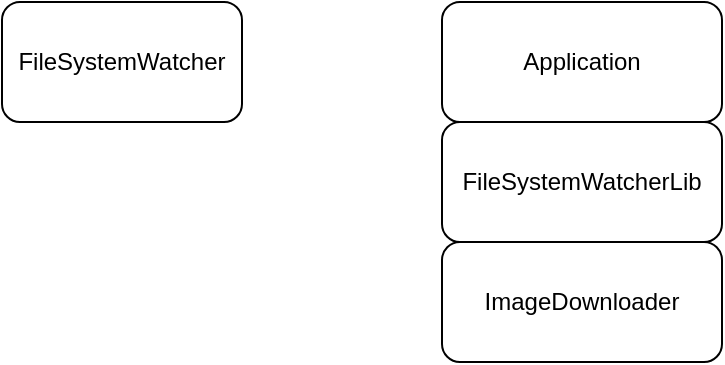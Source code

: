 <mxfile version="20.3.0" type="device" pages="3"><diagram id="p6vcrXfOyQFzQoRtWodr" name="Libs"><mxGraphModel dx="1315" dy="695" grid="1" gridSize="10" guides="1" tooltips="1" connect="1" arrows="1" fold="1" page="1" pageScale="1" pageWidth="1100" pageHeight="850" math="0" shadow="0"><root><mxCell id="0"/><mxCell id="1" parent="0"/><mxCell id="zNIqYTq_xNk6xwZ03aJE-1" value="FileSystemWatcher" style="rounded=1;whiteSpace=wrap;html=1;" parent="1" vertex="1"><mxGeometry x="200" y="180" width="120" height="60" as="geometry"/></mxCell><mxCell id="zNIqYTq_xNk6xwZ03aJE-2" value="Application" style="rounded=1;whiteSpace=wrap;html=1;" parent="1" vertex="1"><mxGeometry x="420" y="180" width="140" height="60" as="geometry"/></mxCell><mxCell id="zNIqYTq_xNk6xwZ03aJE-3" value="FileSystemWatcherLib" style="rounded=1;whiteSpace=wrap;html=1;" parent="1" vertex="1"><mxGeometry x="420" y="240" width="140" height="60" as="geometry"/></mxCell><mxCell id="itrcw6zhQvycgW-k5Goa-1" value="ImageDownloader" style="rounded=1;whiteSpace=wrap;html=1;" vertex="1" parent="1"><mxGeometry x="420" y="300" width="140" height="60" as="geometry"/></mxCell></root></mxGraphModel></diagram><diagram id="Ze2kBIrrB3Aaq9BKVgA_" name="Page-2"><mxGraphModel dx="2702" dy="1617" grid="1" gridSize="10" guides="1" tooltips="1" connect="1" arrows="1" fold="1" page="0" pageScale="1" pageWidth="1100" pageHeight="850" math="0" shadow="0"><root><mxCell id="0"/><mxCell id="1" parent="0"/><mxCell id="YGgeZ3jcQol_dDAKGsNc-1" value="FileWatcherInterface" style="swimlane;fontStyle=1;align=center;verticalAlign=top;childLayout=stackLayout;horizontal=1;startSize=26;horizontalStack=0;resizeParent=1;resizeParentMax=0;resizeLast=0;collapsible=1;marginBottom=0;" parent="1" vertex="1"><mxGeometry x="-40" y="280" width="160" height="34" as="geometry"/></mxCell><mxCell id="YGgeZ3jcQol_dDAKGsNc-5" value="FileWatcherImplementation" style="swimlane;fontStyle=1;align=center;verticalAlign=top;childLayout=stackLayout;horizontal=1;startSize=26;horizontalStack=0;resizeParent=1;resizeParentMax=0;resizeLast=0;collapsible=1;marginBottom=0;" parent="1" vertex="1"><mxGeometry x="220" y="280" width="190" height="34" as="geometry"/></mxCell><mxCell id="YGgeZ3jcQol_dDAKGsNc-7" value="FileWatcherModel" style="swimlane;fontStyle=1;align=center;verticalAlign=top;childLayout=stackLayout;horizontal=1;startSize=26;horizontalStack=0;resizeParent=1;resizeParentMax=0;resizeLast=0;collapsible=1;marginBottom=0;" parent="1" vertex="1"><mxGeometry x="530" y="200" width="360" height="52" as="geometry"/></mxCell><mxCell id="YGgeZ3jcQol_dDAKGsNc-47" value="- mFileWatcher: shared_ptr&lt;FileWatcher&gt;" style="text;strokeColor=none;fillColor=none;align=left;verticalAlign=top;spacingLeft=4;spacingRight=4;overflow=hidden;rotatable=0;points=[[0,0.5],[1,0.5]];portConstraint=eastwest;" parent="YGgeZ3jcQol_dDAKGsNc-7" vertex="1"><mxGeometry y="26" width="360" height="26" as="geometry"/></mxCell><mxCell id="YGgeZ3jcQol_dDAKGsNc-9" value="" style="endArrow=open;html=1;endSize=12;startArrow=diamondThin;startSize=14;startFill=0;edgeStyle=orthogonalEdgeStyle;align=left;verticalAlign=bottom;rounded=0;exitX=1;exitY=0.5;exitDx=0;exitDy=0;entryX=0;entryY=0.5;entryDx=0;entryDy=0;curved=1;" parent="1" source="YGgeZ3jcQol_dDAKGsNc-5" target="YGgeZ3jcQol_dDAKGsNc-7" edge="1"><mxGeometry x="-1" y="3" relative="1" as="geometry"><mxPoint x="550" y="370" as="sourcePoint"/><mxPoint x="710" y="370" as="targetPoint"/></mxGeometry></mxCell><mxCell id="YGgeZ3jcQol_dDAKGsNc-10" value="WatcherEvent" style="swimlane;fontStyle=1;align=center;verticalAlign=top;childLayout=stackLayout;horizontal=1;startSize=26;horizontalStack=0;resizeParent=1;resizeParentMax=0;resizeLast=0;collapsible=1;marginBottom=0;" parent="1" vertex="1"><mxGeometry x="1330" y="-180" width="210" height="130" as="geometry"/></mxCell><mxCell id="YGgeZ3jcQol_dDAKGsNc-13" value="+ type():virtual QString " style="text;strokeColor=none;fillColor=none;align=left;verticalAlign=top;spacingLeft=4;spacingRight=4;overflow=hidden;rotatable=0;points=[[0,0.5],[1,0.5]];portConstraint=eastwest;" parent="YGgeZ3jcQol_dDAKGsNc-10" vertex="1"><mxGeometry y="26" width="210" height="26" as="geometry"/></mxCell><mxCell id="YGgeZ3jcQol_dDAKGsNc-54" value="+ path():virtual QString " style="text;strokeColor=none;fillColor=none;align=left;verticalAlign=top;spacingLeft=4;spacingRight=4;overflow=hidden;rotatable=0;points=[[0,0.5],[1,0.5]];portConstraint=eastwest;" parent="YGgeZ3jcQol_dDAKGsNc-10" vertex="1"><mxGeometry y="52" width="210" height="26" as="geometry"/></mxCell><mxCell id="YGgeZ3jcQol_dDAKGsNc-55" value="+ isFolder():virtual QString " style="text;strokeColor=none;fillColor=none;align=left;verticalAlign=top;spacingLeft=4;spacingRight=4;overflow=hidden;rotatable=0;points=[[0,0.5],[1,0.5]];portConstraint=eastwest;" parent="YGgeZ3jcQol_dDAKGsNc-10" vertex="1"><mxGeometry y="78" width="210" height="26" as="geometry"/></mxCell><mxCell id="YGgeZ3jcQol_dDAKGsNc-56" value="+ timestamp():virtual QString " style="text;strokeColor=none;fillColor=none;align=left;verticalAlign=top;spacingLeft=4;spacingRight=4;overflow=hidden;rotatable=0;points=[[0,0.5],[1,0.5]];portConstraint=eastwest;" parent="YGgeZ3jcQol_dDAKGsNc-10" vertex="1"><mxGeometry y="104" width="210" height="26" as="geometry"/></mxCell><mxCell id="YGgeZ3jcQol_dDAKGsNc-16" value="CreatedEvent" style="swimlane;fontStyle=1;align=center;verticalAlign=top;childLayout=stackLayout;horizontal=1;startSize=26;horizontalStack=0;resizeParent=1;resizeParentMax=0;resizeLast=0;collapsible=1;marginBottom=0;" parent="1" vertex="1"><mxGeometry x="1080" y="40" width="140" height="40" as="geometry"/></mxCell><mxCell id="YGgeZ3jcQol_dDAKGsNc-18" value="DeletedEvent" style="swimlane;fontStyle=1;align=center;verticalAlign=top;childLayout=stackLayout;horizontal=1;startSize=26;horizontalStack=0;resizeParent=1;resizeParentMax=0;resizeLast=0;collapsible=1;marginBottom=0;" parent="1" vertex="1"><mxGeometry x="1250" y="40" width="140" height="40" as="geometry"/></mxCell><mxCell id="YGgeZ3jcQol_dDAKGsNc-19" value="EditedEvent" style="swimlane;fontStyle=1;align=center;verticalAlign=top;childLayout=stackLayout;horizontal=1;startSize=26;horizontalStack=0;resizeParent=1;resizeParentMax=0;resizeLast=0;collapsible=1;marginBottom=0;" parent="1" vertex="1"><mxGeometry x="1420" y="40" width="140" height="40" as="geometry"/></mxCell><mxCell id="YGgeZ3jcQol_dDAKGsNc-20" value="RenamedEvent" style="swimlane;fontStyle=1;align=center;verticalAlign=top;childLayout=stackLayout;horizontal=1;startSize=26;horizontalStack=0;resizeParent=1;resizeParentMax=0;resizeLast=0;collapsible=1;marginBottom=0;" parent="1" vertex="1"><mxGeometry x="1590" y="40" width="140" height="40" as="geometry"/></mxCell><mxCell id="YGgeZ3jcQol_dDAKGsNc-25" value="FileSystemNode" style="swimlane;fontStyle=0;childLayout=stackLayout;horizontal=1;startSize=26;fillColor=none;horizontalStack=0;resizeParent=1;resizeParentMax=0;resizeLast=0;collapsible=1;marginBottom=0;" parent="1" vertex="1"><mxGeometry x="1280" y="360" width="330" height="130" as="geometry"/></mxCell><mxCell id="YGgeZ3jcQol_dDAKGsNc-41" value="+ rootPath(): virtual QString" style="text;strokeColor=none;fillColor=none;align=left;verticalAlign=top;spacingLeft=4;spacingRight=4;overflow=hidden;rotatable=0;points=[[0,0.5],[1,0.5]];portConstraint=eastwest;" parent="YGgeZ3jcQol_dDAKGsNc-25" vertex="1"><mxGeometry y="26" width="330" height="26" as="geometry"/></mxCell><mxCell id="YGgeZ3jcQol_dDAKGsNc-26" value="+ paths(): virtual QStringList" style="text;strokeColor=none;fillColor=none;align=left;verticalAlign=top;spacingLeft=4;spacingRight=4;overflow=hidden;rotatable=0;points=[[0,0.5],[1,0.5]];portConstraint=eastwest;" parent="YGgeZ3jcQol_dDAKGsNc-25" vertex="1"><mxGeometry y="52" width="330" height="26" as="geometry"/></mxCell><mxCell id="YGgeZ3jcQol_dDAKGsNc-27" value="+ addNode(unique_ptr&lt;FileSystemNode&gt;): virtual void" style="text;strokeColor=none;fillColor=none;align=left;verticalAlign=top;spacingLeft=4;spacingRight=4;overflow=hidden;rotatable=0;points=[[0,0.5],[1,0.5]];portConstraint=eastwest;" parent="YGgeZ3jcQol_dDAKGsNc-25" vertex="1"><mxGeometry y="78" width="330" height="26" as="geometry"/></mxCell><mxCell id="YGgeZ3jcQol_dDAKGsNc-45" value="+ isFolder(): virtual bool" style="text;strokeColor=none;fillColor=none;align=left;verticalAlign=top;spacingLeft=4;spacingRight=4;overflow=hidden;rotatable=0;points=[[0,0.5],[1,0.5]];portConstraint=eastwest;" parent="YGgeZ3jcQol_dDAKGsNc-25" vertex="1"><mxGeometry y="104" width="330" height="26" as="geometry"/></mxCell><mxCell id="YGgeZ3jcQol_dDAKGsNc-37" style="edgeStyle=orthogonalEdgeStyle;curved=1;rounded=0;orthogonalLoop=1;jettySize=auto;html=1;entryX=0.332;entryY=1.026;entryDx=0;entryDy=0;entryPerimeter=0;" parent="1" source="YGgeZ3jcQol_dDAKGsNc-29" target="YGgeZ3jcQol_dDAKGsNc-45" edge="1"><mxGeometry relative="1" as="geometry"><mxPoint x="1420" y="510" as="targetPoint"/></mxGeometry></mxCell><mxCell id="YGgeZ3jcQol_dDAKGsNc-29" value="File" style="swimlane;fontStyle=0;childLayout=stackLayout;horizontal=1;startSize=26;fillColor=none;horizontalStack=0;resizeParent=1;resizeParentMax=0;resizeLast=0;collapsible=1;marginBottom=0;" parent="1" vertex="1"><mxGeometry x="1180" y="567" width="170" height="78" as="geometry"/></mxCell><mxCell id="YGgeZ3jcQol_dDAKGsNc-30" value="- mPath: QString" style="text;strokeColor=none;fillColor=none;align=left;verticalAlign=top;spacingLeft=4;spacingRight=4;overflow=hidden;rotatable=0;points=[[0,0.5],[1,0.5]];portConstraint=eastwest;" parent="YGgeZ3jcQol_dDAKGsNc-29" vertex="1"><mxGeometry y="26" width="170" height="26" as="geometry"/></mxCell><mxCell id="YGgeZ3jcQol_dDAKGsNc-36" value="+ File(const QString&amp; path)" style="text;strokeColor=none;fillColor=none;align=left;verticalAlign=top;spacingLeft=4;spacingRight=4;overflow=hidden;rotatable=0;points=[[0,0.5],[1,0.5]];portConstraint=eastwest;" parent="YGgeZ3jcQol_dDAKGsNc-29" vertex="1"><mxGeometry y="52" width="170" height="26" as="geometry"/></mxCell><mxCell id="YGgeZ3jcQol_dDAKGsNc-38" style="edgeStyle=orthogonalEdgeStyle;curved=1;rounded=0;orthogonalLoop=1;jettySize=auto;html=1;entryX=0.569;entryY=1.013;entryDx=0;entryDy=0;entryPerimeter=0;" parent="1" source="YGgeZ3jcQol_dDAKGsNc-32" target="YGgeZ3jcQol_dDAKGsNc-45" edge="1"><mxGeometry relative="1" as="geometry"><mxPoint x="1462" y="500" as="targetPoint"/></mxGeometry></mxCell><mxCell id="YGgeZ3jcQol_dDAKGsNc-32" value="Folder" style="swimlane;fontStyle=0;childLayout=stackLayout;horizontal=1;startSize=26;fillColor=none;horizontalStack=0;resizeParent=1;resizeParentMax=0;resizeLast=0;collapsible=1;marginBottom=0;" parent="1" vertex="1"><mxGeometry x="1440" y="566" width="290" height="104" as="geometry"/></mxCell><mxCell id="YGgeZ3jcQol_dDAKGsNc-33" value="- mPath: QString" style="text;strokeColor=none;fillColor=none;align=left;verticalAlign=top;spacingLeft=4;spacingRight=4;overflow=hidden;rotatable=0;points=[[0,0.5],[1,0.5]];portConstraint=eastwest;" parent="YGgeZ3jcQol_dDAKGsNc-32" vertex="1"><mxGeometry y="26" width="290" height="26" as="geometry"/></mxCell><mxCell id="YGgeZ3jcQol_dDAKGsNc-34" value="- mNodes: vector&lt;unique_ptr&lt;FileSystemNode&gt;&gt;" style="text;strokeColor=none;fillColor=none;align=left;verticalAlign=top;spacingLeft=4;spacingRight=4;overflow=hidden;rotatable=0;points=[[0,0.5],[1,0.5]];portConstraint=eastwest;" parent="YGgeZ3jcQol_dDAKGsNc-32" vertex="1"><mxGeometry y="52" width="290" height="26" as="geometry"/></mxCell><mxCell id="YGgeZ3jcQol_dDAKGsNc-35" value="+ Folder(const QString&amp; path)" style="text;strokeColor=none;fillColor=none;align=left;verticalAlign=top;spacingLeft=4;spacingRight=4;overflow=hidden;rotatable=0;points=[[0,0.5],[1,0.5]];portConstraint=eastwest;" parent="YGgeZ3jcQol_dDAKGsNc-32" vertex="1"><mxGeometry y="78" width="290" height="26" as="geometry"/></mxCell><mxCell id="YGgeZ3jcQol_dDAKGsNc-46" value="FileWatcher" style="swimlane;fontStyle=0;childLayout=stackLayout;horizontal=1;startSize=26;fillColor=none;horizontalStack=0;resizeParent=1;resizeParentMax=0;resizeLast=0;collapsible=1;marginBottom=0;" parent="1" vertex="1"><mxGeometry x="300" y="540" width="350" height="130" as="geometry"/></mxCell><mxCell id="YGgeZ3jcQol_dDAKGsNc-40" value="- mFileSystemWatcher: QFileSystemWatcher*" style="text;strokeColor=none;fillColor=none;align=left;verticalAlign=top;spacingLeft=4;spacingRight=4;overflow=hidden;rotatable=0;points=[[0,0.5],[1,0.5]];portConstraint=eastwest;" parent="YGgeZ3jcQol_dDAKGsNc-46" vertex="1"><mxGeometry y="26" width="350" height="26" as="geometry"/></mxCell><mxCell id="YGgeZ3jcQol_dDAKGsNc-42" value="- mFileSystemNodes: vector&lt;unique_ptr&lt;FileSystemNode&gt;&gt;" style="text;strokeColor=none;fillColor=none;align=left;verticalAlign=top;spacingLeft=4;spacingRight=4;overflow=hidden;rotatable=0;points=[[0,0.5],[1,0.5]];portConstraint=eastwest;" parent="YGgeZ3jcQol_dDAKGsNc-46" vertex="1"><mxGeometry y="52" width="350" height="26" as="geometry"/></mxCell><mxCell id="YGgeZ3jcQol_dDAKGsNc-44" value="-- onFileChanged(): void" style="text;strokeColor=none;fillColor=none;align=left;verticalAlign=top;spacingLeft=4;spacingRight=4;overflow=hidden;rotatable=0;points=[[0,0.5],[1,0.5]];portConstraint=eastwest;" parent="YGgeZ3jcQol_dDAKGsNc-46" vertex="1"><mxGeometry y="78" width="350" height="26" as="geometry"/></mxCell><mxCell id="YGgeZ3jcQol_dDAKGsNc-49" value="-- onDirectoryChanged(): void" style="text;strokeColor=none;fillColor=none;align=left;verticalAlign=top;spacingLeft=4;spacingRight=4;overflow=hidden;rotatable=0;points=[[0,0.5],[1,0.5]];portConstraint=eastwest;" parent="YGgeZ3jcQol_dDAKGsNc-46" vertex="1"><mxGeometry y="104" width="350" height="26" as="geometry"/></mxCell><mxCell id="YGgeZ3jcQol_dDAKGsNc-50" value="FileWatcherEventModel" style="swimlane;fontStyle=1;align=center;verticalAlign=top;childLayout=stackLayout;horizontal=1;startSize=26;horizontalStack=0;resizeParent=1;resizeParentMax=0;resizeLast=0;collapsible=1;marginBottom=0;" parent="1" vertex="1"><mxGeometry x="530" y="340" width="360" height="52" as="geometry"/></mxCell><mxCell id="YGgeZ3jcQol_dDAKGsNc-51" value="- mFileWatcher: shared_ptr&lt;FileWatcher&gt;" style="text;strokeColor=none;fillColor=none;align=left;verticalAlign=top;spacingLeft=4;spacingRight=4;overflow=hidden;rotatable=0;points=[[0,0.5],[1,0.5]];portConstraint=eastwest;" parent="YGgeZ3jcQol_dDAKGsNc-50" vertex="1"><mxGeometry y="26" width="360" height="26" as="geometry"/></mxCell><mxCell id="YGgeZ3jcQol_dDAKGsNc-53" value="" style="endArrow=open;html=1;endSize=12;startArrow=diamondThin;startSize=14;startFill=0;edgeStyle=orthogonalEdgeStyle;align=left;verticalAlign=bottom;rounded=0;exitX=1;exitY=0.5;exitDx=0;exitDy=0;entryX=0;entryY=0.5;entryDx=0;entryDy=0;curved=1;" parent="1" source="YGgeZ3jcQol_dDAKGsNc-5" target="YGgeZ3jcQol_dDAKGsNc-50" edge="1"><mxGeometry x="-1" y="3" relative="1" as="geometry"><mxPoint x="420" y="307" as="sourcePoint"/><mxPoint x="540" y="236.0" as="targetPoint"/></mxGeometry></mxCell><mxCell id="YGgeZ3jcQol_dDAKGsNc-57" value="" style="endArrow=open;html=1;endSize=12;startArrow=diamondThin;startSize=14;startFill=0;edgeStyle=orthogonalEdgeStyle;align=left;verticalAlign=bottom;rounded=0;exitX=0.5;exitY=1;exitDx=0;exitDy=0;entryX=0.5;entryY=0;entryDx=0;entryDy=0;curved=1;" parent="1" source="YGgeZ3jcQol_dDAKGsNc-5" target="YGgeZ3jcQol_dDAKGsNc-46" edge="1"><mxGeometry x="-1" y="3" relative="1" as="geometry"><mxPoint x="420" y="307" as="sourcePoint"/><mxPoint x="540" y="376" as="targetPoint"/></mxGeometry></mxCell></root></mxGraphModel></diagram><diagram id="y3TenlJrcTzunUZlhBRR" name="file system manager"><mxGraphModel dx="5755" dy="3043" grid="1" gridSize="10" guides="1" tooltips="1" connect="1" arrows="1" fold="1" page="1" pageScale="1" pageWidth="1100" pageHeight="850" math="0" shadow="0"><root><mxCell id="0"/><mxCell id="1" parent="0"/><mxCell id="XXvcs5aTLoGnPADKNlty-99" value="" style="shape=table;html=1;whiteSpace=wrap;startSize=0;container=1;collapsible=0;childLayout=tableLayout;" parent="1" vertex="1"><mxGeometry x="40" y="40" width="450" height="678" as="geometry"/></mxCell><mxCell id="XXvcs5aTLoGnPADKNlty-100" value="" style="shape=tableRow;horizontal=0;startSize=0;swimlaneHead=0;swimlaneBody=0;top=0;left=0;bottom=0;right=0;collapsible=0;dropTarget=0;fillColor=none;points=[[0,0.5],[1,0.5]];portConstraint=eastwest;" parent="XXvcs5aTLoGnPADKNlty-99" vertex="1"><mxGeometry width="450" height="97" as="geometry"/></mxCell><mxCell id="XXvcs5aTLoGnPADKNlty-101" value="File Renamed" style="shape=partialRectangle;html=1;whiteSpace=wrap;connectable=0;fillColor=none;top=0;left=0;bottom=0;right=0;overflow=hidden;" parent="XXvcs5aTLoGnPADKNlty-100" vertex="1"><mxGeometry width="150" height="97" as="geometry"><mxRectangle width="150" height="97" as="alternateBounds"/></mxGeometry></mxCell><mxCell id="XXvcs5aTLoGnPADKNlty-102" value="File Changed&lt;br&gt;(old file name)" style="shape=partialRectangle;html=1;whiteSpace=wrap;connectable=0;fillColor=#647687;top=0;left=0;bottom=0;right=0;overflow=hidden;fontColor=#ffffff;strokeColor=#314354;" parent="XXvcs5aTLoGnPADKNlty-100" vertex="1"><mxGeometry x="150" width="150" height="97" as="geometry"><mxRectangle width="150" height="97" as="alternateBounds"/></mxGeometry></mxCell><mxCell id="XXvcs5aTLoGnPADKNlty-103" value="Directory Changed&lt;br&gt;(root folder)" style="shape=partialRectangle;html=1;whiteSpace=wrap;connectable=0;fillColor=none;top=0;left=0;bottom=0;right=0;overflow=hidden;" parent="XXvcs5aTLoGnPADKNlty-100" vertex="1"><mxGeometry x="300" width="150" height="97" as="geometry"><mxRectangle width="150" height="97" as="alternateBounds"/></mxGeometry></mxCell><mxCell id="XXvcs5aTLoGnPADKNlty-104" value="" style="shape=tableRow;horizontal=0;startSize=0;swimlaneHead=0;swimlaneBody=0;top=0;left=0;bottom=0;right=0;collapsible=0;dropTarget=0;fillColor=none;points=[[0,0.5],[1,0.5]];portConstraint=eastwest;" parent="XXvcs5aTLoGnPADKNlty-99" vertex="1"><mxGeometry y="97" width="450" height="96" as="geometry"/></mxCell><mxCell id="XXvcs5aTLoGnPADKNlty-105" value="File Modified" style="shape=partialRectangle;html=1;whiteSpace=wrap;connectable=0;fillColor=none;top=0;left=0;bottom=0;right=0;overflow=hidden;" parent="XXvcs5aTLoGnPADKNlty-104" vertex="1"><mxGeometry width="150" height="96" as="geometry"><mxRectangle width="150" height="96" as="alternateBounds"/></mxGeometry></mxCell><mxCell id="XXvcs5aTLoGnPADKNlty-106" value="File Changed&lt;br&gt;(file name)" style="shape=partialRectangle;html=1;whiteSpace=wrap;connectable=0;fillColor=#647687;top=0;left=0;bottom=0;right=0;overflow=hidden;fontColor=#ffffff;strokeColor=#314354;" parent="XXvcs5aTLoGnPADKNlty-104" vertex="1"><mxGeometry x="150" width="150" height="96" as="geometry"><mxRectangle width="150" height="96" as="alternateBounds"/></mxGeometry></mxCell><mxCell id="XXvcs5aTLoGnPADKNlty-107" value="Directory Changed&lt;br&gt;(root folder)" style="shape=partialRectangle;html=1;whiteSpace=wrap;connectable=0;fillColor=none;top=0;left=0;bottom=0;right=0;overflow=hidden;" parent="XXvcs5aTLoGnPADKNlty-104" vertex="1"><mxGeometry x="300" width="150" height="96" as="geometry"><mxRectangle width="150" height="96" as="alternateBounds"/></mxGeometry></mxCell><mxCell id="XXvcs5aTLoGnPADKNlty-108" value="" style="shape=tableRow;horizontal=0;startSize=0;swimlaneHead=0;swimlaneBody=0;top=0;left=0;bottom=0;right=0;collapsible=0;dropTarget=0;fillColor=none;points=[[0,0.5],[1,0.5]];portConstraint=eastwest;" parent="XXvcs5aTLoGnPADKNlty-99" vertex="1"><mxGeometry y="193" width="450" height="97" as="geometry"/></mxCell><mxCell id="XXvcs5aTLoGnPADKNlty-109" value="File Removed" style="shape=partialRectangle;html=1;whiteSpace=wrap;connectable=0;fillColor=none;top=0;left=0;bottom=0;right=0;overflow=hidden;" parent="XXvcs5aTLoGnPADKNlty-108" vertex="1"><mxGeometry width="150" height="97" as="geometry"><mxRectangle width="150" height="97" as="alternateBounds"/></mxGeometry></mxCell><mxCell id="XXvcs5aTLoGnPADKNlty-110" value="File Changed&lt;br&gt;(old file name)" style="shape=partialRectangle;html=1;whiteSpace=wrap;connectable=0;fillColor=#647687;top=0;left=0;bottom=0;right=0;overflow=hidden;fontColor=#ffffff;strokeColor=#314354;" parent="XXvcs5aTLoGnPADKNlty-108" vertex="1"><mxGeometry x="150" width="150" height="97" as="geometry"><mxRectangle width="150" height="97" as="alternateBounds"/></mxGeometry></mxCell><mxCell id="XXvcs5aTLoGnPADKNlty-111" value="Directory Changed&lt;br&gt;(root folder)" style="shape=partialRectangle;html=1;whiteSpace=wrap;connectable=0;fillColor=none;top=0;left=0;bottom=0;right=0;overflow=hidden;pointerEvents=1;" parent="XXvcs5aTLoGnPADKNlty-108" vertex="1"><mxGeometry x="300" width="150" height="97" as="geometry"><mxRectangle width="150" height="97" as="alternateBounds"/></mxGeometry></mxCell><mxCell id="XXvcs5aTLoGnPADKNlty-112" value="" style="shape=tableRow;horizontal=0;startSize=0;swimlaneHead=0;swimlaneBody=0;top=0;left=0;bottom=0;right=0;collapsible=0;dropTarget=0;fillColor=none;points=[[0,0.5],[1,0.5]];portConstraint=eastwest;" parent="XXvcs5aTLoGnPADKNlty-99" vertex="1"><mxGeometry y="290" width="450" height="97" as="geometry"/></mxCell><mxCell id="XXvcs5aTLoGnPADKNlty-113" value="File Created" style="shape=partialRectangle;html=1;whiteSpace=wrap;connectable=0;fillColor=none;top=0;left=0;bottom=0;right=0;overflow=hidden;" parent="XXvcs5aTLoGnPADKNlty-112" vertex="1"><mxGeometry width="150" height="97" as="geometry"><mxRectangle width="150" height="97" as="alternateBounds"/></mxGeometry></mxCell><mxCell id="XXvcs5aTLoGnPADKNlty-114" value="" style="shape=partialRectangle;html=1;whiteSpace=wrap;connectable=0;fillColor=none;top=0;left=0;bottom=0;right=0;overflow=hidden;" parent="XXvcs5aTLoGnPADKNlty-112" vertex="1"><mxGeometry x="150" width="150" height="97" as="geometry"><mxRectangle width="150" height="97" as="alternateBounds"/></mxGeometry></mxCell><mxCell id="XXvcs5aTLoGnPADKNlty-115" value="Directory Changed&lt;br&gt;(root folder)" style="shape=partialRectangle;html=1;whiteSpace=wrap;connectable=0;fillColor=#647687;top=0;left=0;bottom=0;right=0;overflow=hidden;pointerEvents=1;fontColor=#ffffff;strokeColor=#314354;" parent="XXvcs5aTLoGnPADKNlty-112" vertex="1"><mxGeometry x="300" width="150" height="97" as="geometry"><mxRectangle width="150" height="97" as="alternateBounds"/></mxGeometry></mxCell><mxCell id="tflMylcrNAd99yg9gARf-18" value="" style="shape=tableRow;horizontal=0;startSize=0;swimlaneHead=0;swimlaneBody=0;top=0;left=0;bottom=0;right=0;collapsible=0;dropTarget=0;fillColor=none;points=[[0,0.5],[1,0.5]];portConstraint=eastwest;" parent="XXvcs5aTLoGnPADKNlty-99" vertex="1"><mxGeometry y="387" width="450" height="97" as="geometry"/></mxCell><mxCell id="tflMylcrNAd99yg9gARf-19" value="Directory Created" style="shape=partialRectangle;html=1;whiteSpace=wrap;connectable=0;fillColor=none;top=0;left=0;bottom=0;right=0;overflow=hidden;" parent="tflMylcrNAd99yg9gARf-18" vertex="1"><mxGeometry width="150" height="97" as="geometry"><mxRectangle width="150" height="97" as="alternateBounds"/></mxGeometry></mxCell><mxCell id="tflMylcrNAd99yg9gARf-20" value="" style="shape=partialRectangle;html=1;whiteSpace=wrap;connectable=0;fillColor=none;top=0;left=0;bottom=0;right=0;overflow=hidden;" parent="tflMylcrNAd99yg9gARf-18" vertex="1"><mxGeometry x="150" width="150" height="97" as="geometry"><mxRectangle width="150" height="97" as="alternateBounds"/></mxGeometry></mxCell><mxCell id="tflMylcrNAd99yg9gARf-21" value="Directory Changed&lt;br&gt;(root folder)" style="shape=partialRectangle;html=1;whiteSpace=wrap;connectable=0;fillColor=#647687;top=0;left=0;bottom=0;right=0;overflow=hidden;pointerEvents=1;fontColor=#ffffff;strokeColor=#314354;" parent="tflMylcrNAd99yg9gARf-18" vertex="1"><mxGeometry x="300" width="150" height="97" as="geometry"><mxRectangle width="150" height="97" as="alternateBounds"/></mxGeometry></mxCell><mxCell id="tflMylcrNAd99yg9gARf-22" value="" style="shape=tableRow;horizontal=0;startSize=0;swimlaneHead=0;swimlaneBody=0;top=0;left=0;bottom=0;right=0;collapsible=0;dropTarget=0;fillColor=none;points=[[0,0.5],[1,0.5]];portConstraint=eastwest;" parent="XXvcs5aTLoGnPADKNlty-99" vertex="1"><mxGeometry y="484" width="450" height="97" as="geometry"/></mxCell><mxCell id="tflMylcrNAd99yg9gARf-23" value="Directory Removed" style="shape=partialRectangle;html=1;whiteSpace=wrap;connectable=0;fillColor=none;top=0;left=0;bottom=0;right=0;overflow=hidden;" parent="tflMylcrNAd99yg9gARf-22" vertex="1"><mxGeometry width="150" height="97" as="geometry"><mxRectangle width="150" height="97" as="alternateBounds"/></mxGeometry></mxCell><mxCell id="tflMylcrNAd99yg9gARf-24" value="" style="shape=partialRectangle;html=1;whiteSpace=wrap;connectable=0;fillColor=none;top=0;left=0;bottom=0;right=0;overflow=hidden;" parent="tflMylcrNAd99yg9gARf-22" vertex="1"><mxGeometry x="150" width="150" height="97" as="geometry"><mxRectangle width="150" height="97" as="alternateBounds"/></mxGeometry></mxCell><mxCell id="tflMylcrNAd99yg9gARf-25" value="Directory Changed&lt;br&gt;(folder name)" style="shape=partialRectangle;html=1;whiteSpace=wrap;connectable=0;fillColor=#647687;top=0;left=0;bottom=0;right=0;overflow=hidden;pointerEvents=1;fontColor=#ffffff;strokeColor=#314354;" parent="tflMylcrNAd99yg9gARf-22" vertex="1"><mxGeometry x="300" width="150" height="97" as="geometry"><mxRectangle width="150" height="97" as="alternateBounds"/></mxGeometry></mxCell><mxCell id="Vjcn0J9N8tx60Fkj0SVe-26" value="" style="shape=tableRow;horizontal=0;startSize=0;swimlaneHead=0;swimlaneBody=0;top=0;left=0;bottom=0;right=0;collapsible=0;dropTarget=0;fillColor=none;points=[[0,0.5],[1,0.5]];portConstraint=eastwest;" parent="XXvcs5aTLoGnPADKNlty-99" vertex="1"><mxGeometry y="581" width="450" height="97" as="geometry"/></mxCell><mxCell id="Vjcn0J9N8tx60Fkj0SVe-27" value="Directory Renamed" style="shape=partialRectangle;html=1;whiteSpace=wrap;connectable=0;fillColor=none;top=0;left=0;bottom=0;right=0;overflow=hidden;" parent="Vjcn0J9N8tx60Fkj0SVe-26" vertex="1"><mxGeometry width="150" height="97" as="geometry"><mxRectangle width="150" height="97" as="alternateBounds"/></mxGeometry></mxCell><mxCell id="Vjcn0J9N8tx60Fkj0SVe-28" value="" style="shape=partialRectangle;html=1;whiteSpace=wrap;connectable=0;fillColor=none;top=0;left=0;bottom=0;right=0;overflow=hidden;" parent="Vjcn0J9N8tx60Fkj0SVe-26" vertex="1"><mxGeometry x="150" width="150" height="97" as="geometry"><mxRectangle width="150" height="97" as="alternateBounds"/></mxGeometry></mxCell><mxCell id="Vjcn0J9N8tx60Fkj0SVe-29" value="Directory Changed&lt;br&gt;(root folder)" style="shape=partialRectangle;html=1;whiteSpace=wrap;connectable=0;fillColor=#647687;top=0;left=0;bottom=0;right=0;overflow=hidden;pointerEvents=1;fontColor=#ffffff;strokeColor=#314354;" parent="Vjcn0J9N8tx60Fkj0SVe-26" vertex="1"><mxGeometry x="300" width="150" height="97" as="geometry"><mxRectangle width="150" height="97" as="alternateBounds"/></mxGeometry></mxCell><mxCell id="fWnaPu-xDhldfSe5ya8--2" style="edgeStyle=orthogonalEdgeStyle;rounded=0;orthogonalLoop=1;jettySize=auto;html=1;entryX=0.5;entryY=0;entryDx=0;entryDy=0;exitX=0.5;exitY=1;exitDx=0;exitDy=0;" parent="1" source="8E2vD0ZC2lPtzLT4VX_o-17" edge="1"><mxGeometry relative="1" as="geometry"><mxPoint x="1710" y="176" as="sourcePoint"/><mxPoint x="1710" y="236" as="targetPoint"/></mxGeometry></mxCell><mxCell id="8E2vD0ZC2lPtzLT4VX_o-2" value="" style="edgeStyle=orthogonalEdgeStyle;rounded=0;orthogonalLoop=1;jettySize=auto;html=1;" parent="1" source="fWnaPu-xDhldfSe5ya8--1" target="8E2vD0ZC2lPtzLT4VX_o-1" edge="1"><mxGeometry relative="1" as="geometry"/></mxCell><mxCell id="8E2vD0ZC2lPtzLT4VX_o-11" value="Yes" style="edgeLabel;html=1;align=center;verticalAlign=middle;resizable=0;points=[];" parent="8E2vD0ZC2lPtzLT4VX_o-2" vertex="1" connectable="0"><mxGeometry x="-0.268" y="2" relative="1" as="geometry"><mxPoint as="offset"/></mxGeometry></mxCell><mxCell id="8E2vD0ZC2lPtzLT4VX_o-4" style="edgeStyle=orthogonalEdgeStyle;rounded=0;orthogonalLoop=1;jettySize=auto;html=1;entryX=0.5;entryY=0;entryDx=0;entryDy=0;exitX=0.5;exitY=1;exitDx=0;exitDy=0;" parent="1" source="fWnaPu-xDhldfSe5ya8--1" edge="1"><mxGeometry relative="1" as="geometry"><mxPoint x="1710" y="316" as="sourcePoint"/><mxPoint x="1710" y="386" as="targetPoint"/></mxGeometry></mxCell><mxCell id="8E2vD0ZC2lPtzLT4VX_o-10" value="No" style="edgeLabel;html=1;align=center;verticalAlign=middle;resizable=0;points=[];" parent="8E2vD0ZC2lPtzLT4VX_o-4" vertex="1" connectable="0"><mxGeometry x="-0.252" y="2" relative="1" as="geometry"><mxPoint as="offset"/></mxGeometry></mxCell><mxCell id="fWnaPu-xDhldfSe5ya8--1" value="File Name Exist?" style="rhombus;whiteSpace=wrap;html=1;" parent="1" vertex="1"><mxGeometry x="1670" y="218" width="80" height="80" as="geometry"/></mxCell><mxCell id="8E2vD0ZC2lPtzLT4VX_o-1" value="File Modified" style="whiteSpace=wrap;html=1;" parent="1" vertex="1"><mxGeometry x="1810" y="228" width="120" height="60" as="geometry"/></mxCell><mxCell id="8E2vD0ZC2lPtzLT4VX_o-7" style="edgeStyle=orthogonalEdgeStyle;rounded=0;orthogonalLoop=1;jettySize=auto;html=1;entryX=0.5;entryY=0;entryDx=0;entryDy=0;exitX=0.5;exitY=1;exitDx=0;exitDy=0;" parent="1" source="8E2vD0ZC2lPtzLT4VX_o-3" edge="1"><mxGeometry relative="1" as="geometry"><mxPoint x="1710" y="446" as="sourcePoint"/><mxPoint x="1710" y="506" as="targetPoint"/></mxGeometry></mxCell><mxCell id="8E2vD0ZC2lPtzLT4VX_o-3" value="Get file root folder" style="rounded=1;whiteSpace=wrap;html=1;" parent="1" vertex="1"><mxGeometry x="1650" y="368" width="120" height="60" as="geometry"/></mxCell><mxCell id="8E2vD0ZC2lPtzLT4VX_o-9" value="" style="edgeStyle=orthogonalEdgeStyle;rounded=0;orthogonalLoop=1;jettySize=auto;html=1;" parent="1" source="8E2vD0ZC2lPtzLT4VX_o-6" target="8E2vD0ZC2lPtzLT4VX_o-8" edge="1"><mxGeometry relative="1" as="geometry"/></mxCell><mxCell id="8E2vD0ZC2lPtzLT4VX_o-12" value="Yes" style="edgeLabel;html=1;align=center;verticalAlign=middle;resizable=0;points=[];" parent="8E2vD0ZC2lPtzLT4VX_o-9" vertex="1" connectable="0"><mxGeometry x="0.215" y="2" relative="1" as="geometry"><mxPoint x="-7" y="2" as="offset"/></mxGeometry></mxCell><mxCell id="8E2vD0ZC2lPtzLT4VX_o-14" value="" style="edgeStyle=orthogonalEdgeStyle;rounded=0;orthogonalLoop=1;jettySize=auto;html=1;exitX=0.5;exitY=1;exitDx=0;exitDy=0;" parent="1" source="8E2vD0ZC2lPtzLT4VX_o-6" edge="1"><mxGeometry relative="1" as="geometry"><mxPoint x="1710" y="586" as="sourcePoint"/><mxPoint x="1710" y="676" as="targetPoint"/></mxGeometry></mxCell><mxCell id="8E2vD0ZC2lPtzLT4VX_o-15" value="No" style="edgeLabel;html=1;align=center;verticalAlign=middle;resizable=0;points=[];" parent="8E2vD0ZC2lPtzLT4VX_o-14" vertex="1" connectable="0"><mxGeometry x="-0.288" relative="1" as="geometry"><mxPoint as="offset"/></mxGeometry></mxCell><mxCell id="8E2vD0ZC2lPtzLT4VX_o-6" value="&amp;nbsp;Stored file count &amp;gt; new file count" style="rhombus;whiteSpace=wrap;html=1;" parent="1" vertex="1"><mxGeometry x="1670" y="488" width="80" height="80" as="geometry"/></mxCell><mxCell id="Vjcn0J9N8tx60Fkj0SVe-61" value="" style="edgeStyle=orthogonalEdgeStyle;rounded=0;orthogonalLoop=1;jettySize=auto;html=1;" parent="1" source="8E2vD0ZC2lPtzLT4VX_o-8" target="Vjcn0J9N8tx60Fkj0SVe-60" edge="1"><mxGeometry relative="1" as="geometry"/></mxCell><mxCell id="8E2vD0ZC2lPtzLT4VX_o-8" value="File Removed" style="whiteSpace=wrap;html=1;" parent="1" vertex="1"><mxGeometry x="1810" y="498" width="120" height="60" as="geometry"/></mxCell><mxCell id="Vjcn0J9N8tx60Fkj0SVe-62" style="edgeStyle=orthogonalEdgeStyle;rounded=0;orthogonalLoop=1;jettySize=auto;html=1;entryX=0;entryY=0.5;entryDx=0;entryDy=0;" parent="1" source="8E2vD0ZC2lPtzLT4VX_o-13" target="Vjcn0J9N8tx60Fkj0SVe-58" edge="1"><mxGeometry relative="1" as="geometry"/></mxCell><mxCell id="8E2vD0ZC2lPtzLT4VX_o-13" value="File Renamed" style="whiteSpace=wrap;html=1;" parent="1" vertex="1"><mxGeometry x="1650" y="658" width="120" height="60" as="geometry"/></mxCell><mxCell id="8E2vD0ZC2lPtzLT4VX_o-17" value="File Changed" style="ellipse;whiteSpace=wrap;html=1;" parent="1" vertex="1"><mxGeometry x="1650" y="78" width="120" height="80" as="geometry"/></mxCell><mxCell id="Vjcn0J9N8tx60Fkj0SVe-69" style="edgeStyle=orthogonalEdgeStyle;rounded=0;orthogonalLoop=1;jettySize=auto;html=1;entryX=0.5;entryY=0;entryDx=0;entryDy=0;" parent="1" source="8E2vD0ZC2lPtzLT4VX_o-18" target="Vjcn0J9N8tx60Fkj0SVe-65" edge="1"><mxGeometry relative="1" as="geometry"/></mxCell><mxCell id="8E2vD0ZC2lPtzLT4VX_o-18" value="Directory Changed" style="ellipse;whiteSpace=wrap;html=1;" parent="1" vertex="1"><mxGeometry x="820" y="78" width="120" height="80" as="geometry"/></mxCell><mxCell id="8E2vD0ZC2lPtzLT4VX_o-26" style="edgeStyle=orthogonalEdgeStyle;rounded=0;orthogonalLoop=1;jettySize=auto;html=1;entryX=0.5;entryY=0;entryDx=0;entryDy=0;" parent="1" source="8E2vD0ZC2lPtzLT4VX_o-19" target="8E2vD0ZC2lPtzLT4VX_o-20" edge="1"><mxGeometry relative="1" as="geometry"/></mxCell><mxCell id="8E2vD0ZC2lPtzLT4VX_o-19" value="Get folder stored file names" style="rounded=1;whiteSpace=wrap;html=1;" parent="1" vertex="1"><mxGeometry x="820" y="358" width="120" height="60" as="geometry"/></mxCell><mxCell id="8E2vD0ZC2lPtzLT4VX_o-27" style="edgeStyle=orthogonalEdgeStyle;rounded=0;orthogonalLoop=1;jettySize=auto;html=1;entryX=0.5;entryY=0;entryDx=0;entryDy=0;" parent="1" source="8E2vD0ZC2lPtzLT4VX_o-20" target="8E2vD0ZC2lPtzLT4VX_o-22" edge="1"><mxGeometry relative="1" as="geometry"/></mxCell><mxCell id="8E2vD0ZC2lPtzLT4VX_o-20" value="Get folder current file names" style="rounded=1;whiteSpace=wrap;html=1;" parent="1" vertex="1"><mxGeometry x="820" y="468" width="120" height="60" as="geometry"/></mxCell><mxCell id="8E2vD0ZC2lPtzLT4VX_o-24" value="" style="edgeStyle=orthogonalEdgeStyle;rounded=0;orthogonalLoop=1;jettySize=auto;html=1;" parent="1" source="8E2vD0ZC2lPtzLT4VX_o-22" target="8E2vD0ZC2lPtzLT4VX_o-23" edge="1"><mxGeometry relative="1" as="geometry"/></mxCell><mxCell id="8E2vD0ZC2lPtzLT4VX_o-28" value="Yes" style="edgeLabel;html=1;align=center;verticalAlign=middle;resizable=0;points=[];" parent="8E2vD0ZC2lPtzLT4VX_o-24" vertex="1" connectable="0"><mxGeometry x="-0.171" relative="1" as="geometry"><mxPoint as="offset"/></mxGeometry></mxCell><mxCell id="Vjcn0J9N8tx60Fkj0SVe-30" value="" style="edgeStyle=orthogonalEdgeStyle;rounded=0;orthogonalLoop=1;jettySize=auto;html=1;entryX=0.5;entryY=0;entryDx=0;entryDy=0;" parent="1" source="8E2vD0ZC2lPtzLT4VX_o-22" target="Vjcn0J9N8tx60Fkj0SVe-37" edge="1"><mxGeometry relative="1" as="geometry"><mxPoint x="880" y="588" as="targetPoint"/></mxGeometry></mxCell><mxCell id="Vjcn0J9N8tx60Fkj0SVe-31" value="No" style="edgeLabel;html=1;align=center;verticalAlign=middle;resizable=0;points=[];" parent="Vjcn0J9N8tx60Fkj0SVe-30" vertex="1" connectable="0"><mxGeometry x="-0.294" y="-1" relative="1" as="geometry"><mxPoint as="offset"/></mxGeometry></mxCell><mxCell id="8E2vD0ZC2lPtzLT4VX_o-22" value="CurrentFiles - StoredFiles &amp;gt;= 1" style="rhombus;whiteSpace=wrap;html=1;" parent="1" vertex="1"><mxGeometry x="840" y="578" width="80" height="80" as="geometry"/></mxCell><mxCell id="Vjcn0J9N8tx60Fkj0SVe-53" value="" style="edgeStyle=orthogonalEdgeStyle;rounded=0;orthogonalLoop=1;jettySize=auto;html=1;" parent="1" source="8E2vD0ZC2lPtzLT4VX_o-23" target="Vjcn0J9N8tx60Fkj0SVe-51" edge="1"><mxGeometry relative="1" as="geometry"/></mxCell><mxCell id="8E2vD0ZC2lPtzLT4VX_o-23" value="File Created" style="whiteSpace=wrap;html=1;" parent="1" vertex="1"><mxGeometry x="980" y="588" width="120" height="60" as="geometry"/></mxCell><mxCell id="Vjcn0J9N8tx60Fkj0SVe-40" style="edgeStyle=orthogonalEdgeStyle;rounded=0;orthogonalLoop=1;jettySize=auto;html=1;entryX=0.5;entryY=0;entryDx=0;entryDy=0;" parent="1" source="Vjcn0J9N8tx60Fkj0SVe-37" target="Vjcn0J9N8tx60Fkj0SVe-39" edge="1"><mxGeometry relative="1" as="geometry"/></mxCell><mxCell id="Vjcn0J9N8tx60Fkj0SVe-37" value="Get stored folders" style="rounded=1;whiteSpace=wrap;html=1;" parent="1" vertex="1"><mxGeometry x="820" y="728" width="120" height="60" as="geometry"/></mxCell><mxCell id="Vjcn0J9N8tx60Fkj0SVe-42" style="edgeStyle=orthogonalEdgeStyle;rounded=0;orthogonalLoop=1;jettySize=auto;html=1;entryX=0.5;entryY=0;entryDx=0;entryDy=0;" parent="1" source="Vjcn0J9N8tx60Fkj0SVe-39" target="Vjcn0J9N8tx60Fkj0SVe-41" edge="1"><mxGeometry relative="1" as="geometry"/></mxCell><mxCell id="Vjcn0J9N8tx60Fkj0SVe-39" value="Get current folders" style="rounded=1;whiteSpace=wrap;html=1;" parent="1" vertex="1"><mxGeometry x="820" y="838" width="120" height="60" as="geometry"/></mxCell><mxCell id="Vjcn0J9N8tx60Fkj0SVe-44" value="" style="edgeStyle=orthogonalEdgeStyle;rounded=0;orthogonalLoop=1;jettySize=auto;html=1;" parent="1" source="Vjcn0J9N8tx60Fkj0SVe-41" target="Vjcn0J9N8tx60Fkj0SVe-43" edge="1"><mxGeometry relative="1" as="geometry"/></mxCell><mxCell id="Vjcn0J9N8tx60Fkj0SVe-45" value="Yes" style="edgeLabel;html=1;align=center;verticalAlign=middle;resizable=0;points=[];" parent="Vjcn0J9N8tx60Fkj0SVe-44" vertex="1" connectable="0"><mxGeometry x="-0.279" relative="1" as="geometry"><mxPoint as="offset"/></mxGeometry></mxCell><mxCell id="Vjcn0J9N8tx60Fkj0SVe-47" value="" style="edgeStyle=orthogonalEdgeStyle;rounded=0;orthogonalLoop=1;jettySize=auto;html=1;" parent="1" source="Vjcn0J9N8tx60Fkj0SVe-41" target="Vjcn0J9N8tx60Fkj0SVe-46" edge="1"><mxGeometry relative="1" as="geometry"/></mxCell><mxCell id="Vjcn0J9N8tx60Fkj0SVe-48" value="No" style="edgeLabel;html=1;align=center;verticalAlign=middle;resizable=0;points=[];" parent="Vjcn0J9N8tx60Fkj0SVe-47" vertex="1" connectable="0"><mxGeometry x="-0.342" relative="1" as="geometry"><mxPoint as="offset"/></mxGeometry></mxCell><mxCell id="Vjcn0J9N8tx60Fkj0SVe-41" value="CurrentDirs - StoredDirs &amp;gt;= 1" style="rhombus;whiteSpace=wrap;html=1;" parent="1" vertex="1"><mxGeometry x="840" y="958" width="80" height="80" as="geometry"/></mxCell><mxCell id="Vjcn0J9N8tx60Fkj0SVe-55" style="edgeStyle=orthogonalEdgeStyle;rounded=0;orthogonalLoop=1;jettySize=auto;html=1;entryX=0;entryY=0.5;entryDx=0;entryDy=0;" parent="1" source="Vjcn0J9N8tx60Fkj0SVe-43" target="Vjcn0J9N8tx60Fkj0SVe-54" edge="1"><mxGeometry relative="1" as="geometry"/></mxCell><mxCell id="Vjcn0J9N8tx60Fkj0SVe-43" value="Directory Created" style="whiteSpace=wrap;html=1;" parent="1" vertex="1"><mxGeometry x="980" y="968" width="120" height="60" as="geometry"/></mxCell><mxCell id="Vjcn0J9N8tx60Fkj0SVe-57" style="edgeStyle=orthogonalEdgeStyle;rounded=0;orthogonalLoop=1;jettySize=auto;html=1;entryX=0;entryY=0.5;entryDx=0;entryDy=0;" parent="1" source="Vjcn0J9N8tx60Fkj0SVe-46" target="Vjcn0J9N8tx60Fkj0SVe-56" edge="1"><mxGeometry relative="1" as="geometry"/></mxCell><mxCell id="Vjcn0J9N8tx60Fkj0SVe-46" value="Directory Renamed" style="whiteSpace=wrap;html=1;" parent="1" vertex="1"><mxGeometry x="820" y="1128" width="120" height="60" as="geometry"/></mxCell><mxCell id="Vjcn0J9N8tx60Fkj0SVe-51" value="Add file to watcher" style="shape=parallelogram;perimeter=parallelogramPerimeter;whiteSpace=wrap;html=1;fixedSize=1;" parent="1" vertex="1"><mxGeometry x="1170" y="588" width="120" height="60" as="geometry"/></mxCell><mxCell id="Vjcn0J9N8tx60Fkj0SVe-54" value="Add directory to watcher" style="shape=parallelogram;perimeter=parallelogramPerimeter;whiteSpace=wrap;html=1;fixedSize=1;" parent="1" vertex="1"><mxGeometry x="1170" y="968" width="120" height="60" as="geometry"/></mxCell><mxCell id="Vjcn0J9N8tx60Fkj0SVe-56" value="Remove old directory from watcher &amp;amp; Add new directory to watcher" style="shape=parallelogram;perimeter=parallelogramPerimeter;whiteSpace=wrap;html=1;fixedSize=1;" parent="1" vertex="1"><mxGeometry x="1170" y="1128" width="180" height="60" as="geometry"/></mxCell><mxCell id="Vjcn0J9N8tx60Fkj0SVe-58" value="Remove old file from watcher &amp;amp; add new file to watcher" style="shape=parallelogram;perimeter=parallelogramPerimeter;whiteSpace=wrap;html=1;fixedSize=1;" parent="1" vertex="1"><mxGeometry x="2020" y="658" width="150" height="60" as="geometry"/></mxCell><mxCell id="Vjcn0J9N8tx60Fkj0SVe-60" value="Remove file from watcher" style="shape=parallelogram;perimeter=parallelogramPerimeter;whiteSpace=wrap;html=1;fixedSize=1;" parent="1" vertex="1"><mxGeometry x="2020" y="498" width="150" height="60" as="geometry"/></mxCell><mxCell id="Vjcn0J9N8tx60Fkj0SVe-63" value="" style="edgeStyle=orthogonalEdgeStyle;rounded=0;orthogonalLoop=1;jettySize=auto;html=1;" parent="1" source="Vjcn0J9N8tx60Fkj0SVe-65" target="Vjcn0J9N8tx60Fkj0SVe-67" edge="1"><mxGeometry relative="1" as="geometry"><Array as="points"><mxPoint x="940" y="248"/><mxPoint x="940" y="248"/></Array></mxGeometry></mxCell><mxCell id="Vjcn0J9N8tx60Fkj0SVe-64" value="No" style="edgeLabel;html=1;align=center;verticalAlign=middle;resizable=0;points=[];" parent="Vjcn0J9N8tx60Fkj0SVe-63" vertex="1" connectable="0"><mxGeometry x="-0.314" y="1" relative="1" as="geometry"><mxPoint as="offset"/></mxGeometry></mxCell><mxCell id="Vjcn0J9N8tx60Fkj0SVe-70" style="edgeStyle=orthogonalEdgeStyle;rounded=0;orthogonalLoop=1;jettySize=auto;html=1;entryX=0.5;entryY=0;entryDx=0;entryDy=0;" parent="1" source="Vjcn0J9N8tx60Fkj0SVe-65" target="8E2vD0ZC2lPtzLT4VX_o-19" edge="1"><mxGeometry relative="1" as="geometry"/></mxCell><mxCell id="Vjcn0J9N8tx60Fkj0SVe-71" value="Yes" style="edgeLabel;html=1;align=center;verticalAlign=middle;resizable=0;points=[];" parent="Vjcn0J9N8tx60Fkj0SVe-70" vertex="1" connectable="0"><mxGeometry x="-0.271" y="-2" relative="1" as="geometry"><mxPoint as="offset"/></mxGeometry></mxCell><mxCell id="Vjcn0J9N8tx60Fkj0SVe-65" value="Directory Exist?" style="rhombus;whiteSpace=wrap;html=1;" parent="1" vertex="1"><mxGeometry x="840" y="208" width="80" height="80" as="geometry"/></mxCell><mxCell id="Vjcn0J9N8tx60Fkj0SVe-66" style="edgeStyle=orthogonalEdgeStyle;rounded=0;orthogonalLoop=1;jettySize=auto;html=1;entryX=0;entryY=0.5;entryDx=0;entryDy=0;" parent="1" source="Vjcn0J9N8tx60Fkj0SVe-67" target="Vjcn0J9N8tx60Fkj0SVe-68" edge="1"><mxGeometry relative="1" as="geometry"/></mxCell><mxCell id="Vjcn0J9N8tx60Fkj0SVe-67" value="Directory Removed" style="whiteSpace=wrap;html=1;" parent="1" vertex="1"><mxGeometry x="980" y="218" width="120" height="60" as="geometry"/></mxCell><mxCell id="Vjcn0J9N8tx60Fkj0SVe-68" value="Remove directory from watcher" style="shape=parallelogram;perimeter=parallelogramPerimeter;whiteSpace=wrap;html=1;fixedSize=1;" parent="1" vertex="1"><mxGeometry x="1170" y="218" width="120" height="60" as="geometry"/></mxCell></root></mxGraphModel></diagram></mxfile>